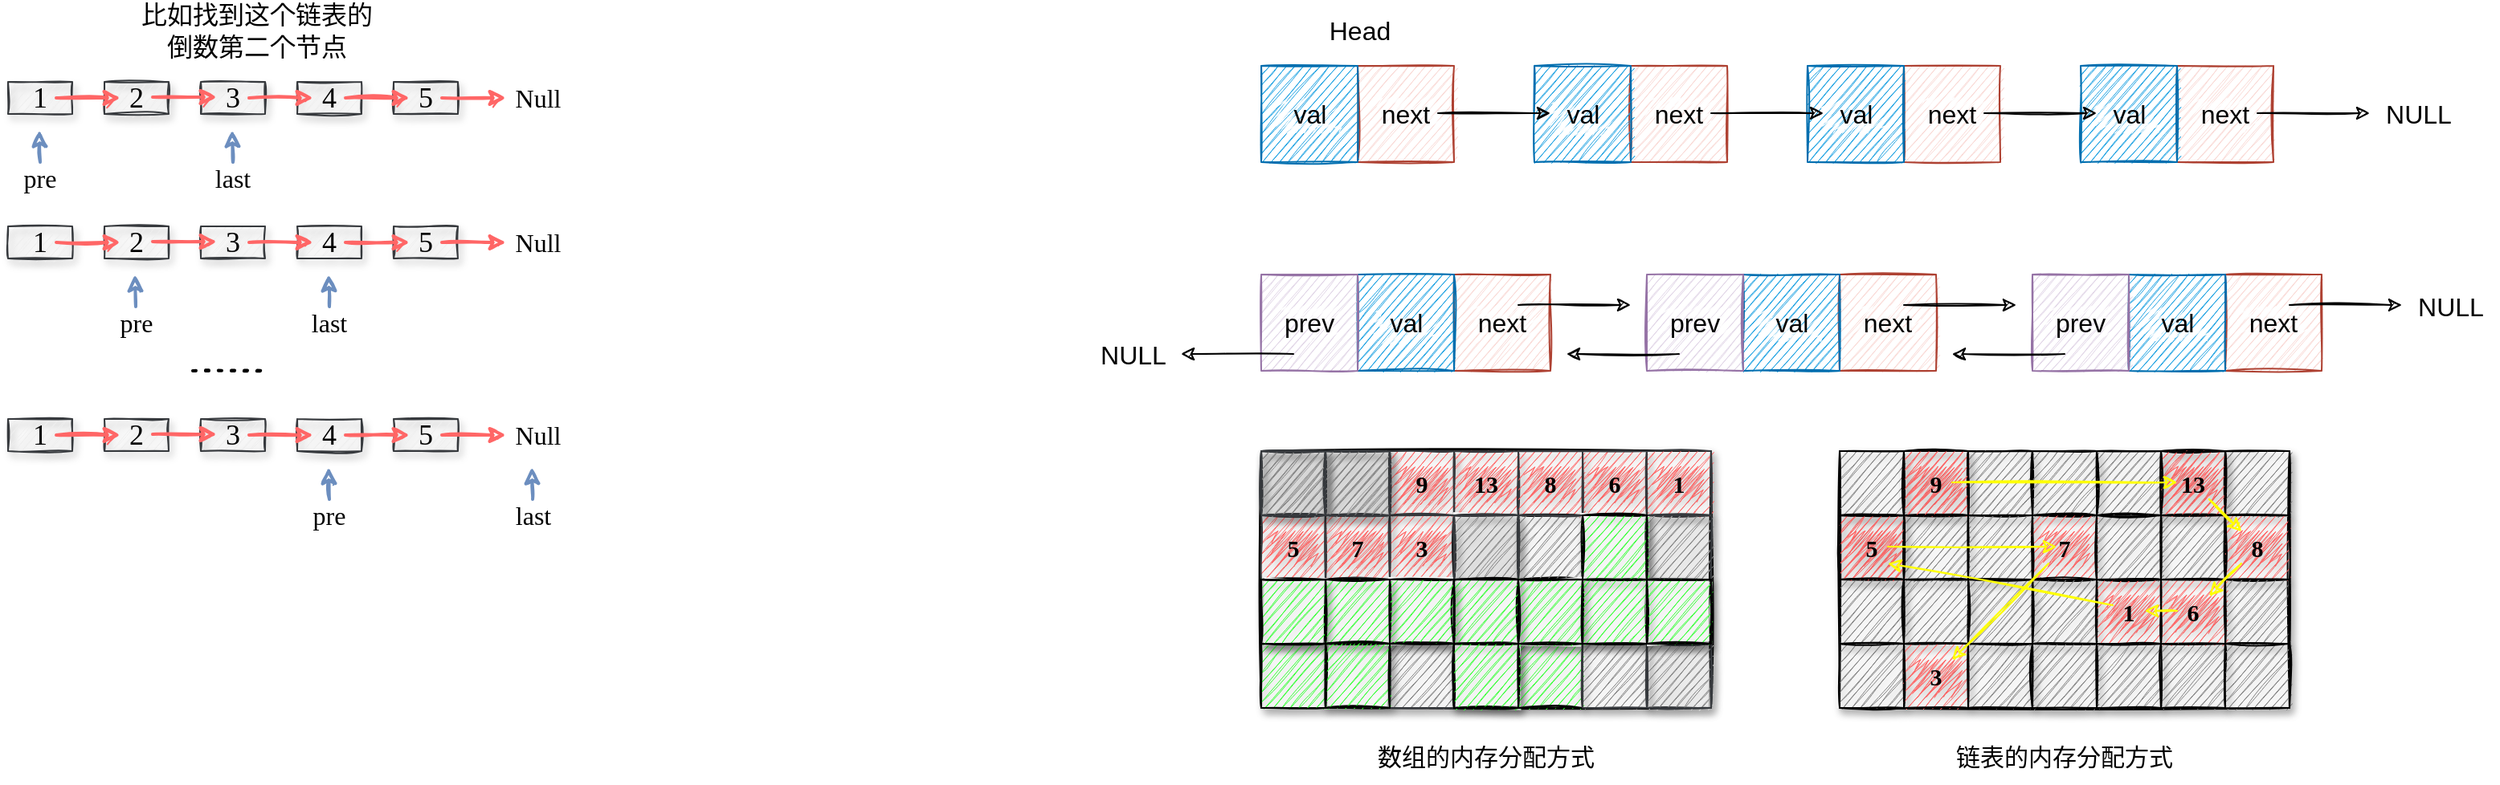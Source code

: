 <mxfile version="14.2.9" type="github">
  <diagram id="prtHgNgQTEPvFCAcTncT" name="Page-1">
    <mxGraphModel dx="1865" dy="548" grid="1" gridSize="10" guides="1" tooltips="1" connect="1" arrows="1" fold="1" page="1" pageScale="1" pageWidth="827" pageHeight="1169" math="0" shadow="0">
      <root>
        <mxCell id="0" />
        <mxCell id="1" parent="0" />
        <mxCell id="RHKaxDPYzU8uJI3e0PNz-3" value="" style="rounded=0;whiteSpace=wrap;html=1;shadow=0;glass=0;sketch=1;strokeColor=#ae4132;fillColor=#fad9d5;" parent="1" vertex="1">
          <mxGeometry x="100" y="80" width="60" height="60" as="geometry" />
        </mxCell>
        <mxCell id="RHKaxDPYzU8uJI3e0PNz-7" value="" style="rounded=0;whiteSpace=wrap;html=1;shadow=0;glass=0;sketch=1;fillColor=#1ba1e2;strokeColor=#006EAF;fontColor=#ffffff;" parent="1" vertex="1">
          <mxGeometry x="40" y="80" width="60" height="60" as="geometry" />
        </mxCell>
        <mxCell id="RHKaxDPYzU8uJI3e0PNz-8" value="val" style="text;html=1;align=center;verticalAlign=middle;resizable=0;points=[];autosize=1;rounded=1;sketch=1;fillStyle=zigzag;fillColor=#ffffff;glass=0;shadow=0;fontStyle=0;fontSize=16;" parent="1" vertex="1">
          <mxGeometry x="50" y="100" width="40" height="20" as="geometry" />
        </mxCell>
        <mxCell id="RHKaxDPYzU8uJI3e0PNz-9" value="next" style="text;html=1;strokeColor=none;align=center;verticalAlign=middle;whiteSpace=wrap;rounded=0;shadow=0;glass=0;sketch=1;fontSize=16;fillColor=#ffffff;fillStyle=zigzag;" parent="1" vertex="1">
          <mxGeometry x="110" y="100" width="40" height="20" as="geometry" />
        </mxCell>
        <mxCell id="RHKaxDPYzU8uJI3e0PNz-10" value="" style="rounded=0;whiteSpace=wrap;html=1;shadow=0;glass=0;sketch=1;strokeColor=#ae4132;fillColor=#fad9d5;" parent="1" vertex="1">
          <mxGeometry x="270" y="80" width="60" height="60" as="geometry" />
        </mxCell>
        <mxCell id="RHKaxDPYzU8uJI3e0PNz-11" value="" style="rounded=0;whiteSpace=wrap;html=1;shadow=0;glass=0;sketch=1;fillColor=#1ba1e2;strokeColor=#006EAF;fontColor=#ffffff;" parent="1" vertex="1">
          <mxGeometry x="210" y="80" width="60" height="60" as="geometry" />
        </mxCell>
        <mxCell id="RHKaxDPYzU8uJI3e0PNz-12" value="val" style="text;html=1;align=center;verticalAlign=middle;resizable=0;points=[];autosize=1;rounded=1;sketch=1;fillStyle=zigzag;fillColor=#ffffff;glass=0;shadow=0;fontStyle=0;fontSize=16;" parent="1" vertex="1">
          <mxGeometry x="220" y="100" width="40" height="20" as="geometry" />
        </mxCell>
        <mxCell id="RHKaxDPYzU8uJI3e0PNz-13" value="next" style="text;html=1;strokeColor=none;align=center;verticalAlign=middle;whiteSpace=wrap;rounded=0;shadow=0;glass=0;sketch=1;fontSize=16;fillColor=#ffffff;fillStyle=zigzag;" parent="1" vertex="1">
          <mxGeometry x="280" y="100" width="40" height="20" as="geometry" />
        </mxCell>
        <mxCell id="RHKaxDPYzU8uJI3e0PNz-14" value="" style="rounded=0;whiteSpace=wrap;html=1;shadow=0;glass=0;sketch=1;strokeColor=#ae4132;fillColor=#fad9d5;" parent="1" vertex="1">
          <mxGeometry x="440" y="80" width="60" height="60" as="geometry" />
        </mxCell>
        <mxCell id="RHKaxDPYzU8uJI3e0PNz-15" value="" style="rounded=0;whiteSpace=wrap;html=1;shadow=0;glass=0;sketch=1;fillColor=#1ba1e2;strokeColor=#006EAF;fontColor=#ffffff;" parent="1" vertex="1">
          <mxGeometry x="380" y="80" width="60" height="60" as="geometry" />
        </mxCell>
        <mxCell id="RHKaxDPYzU8uJI3e0PNz-16" value="val" style="text;html=1;align=center;verticalAlign=middle;resizable=0;points=[];autosize=1;rounded=1;sketch=1;fillStyle=zigzag;fillColor=#ffffff;glass=0;shadow=0;fontStyle=0;fontSize=16;" parent="1" vertex="1">
          <mxGeometry x="390" y="100" width="40" height="20" as="geometry" />
        </mxCell>
        <mxCell id="RHKaxDPYzU8uJI3e0PNz-17" value="next" style="text;html=1;strokeColor=none;align=center;verticalAlign=middle;whiteSpace=wrap;rounded=0;shadow=0;glass=0;sketch=1;fontSize=16;fillColor=#ffffff;fillStyle=zigzag;" parent="1" vertex="1">
          <mxGeometry x="450" y="100" width="40" height="20" as="geometry" />
        </mxCell>
        <mxCell id="RHKaxDPYzU8uJI3e0PNz-18" value="" style="rounded=0;whiteSpace=wrap;html=1;shadow=0;glass=0;sketch=1;strokeColor=#ae4132;fillColor=#fad9d5;" parent="1" vertex="1">
          <mxGeometry x="610" y="80" width="60" height="60" as="geometry" />
        </mxCell>
        <mxCell id="RHKaxDPYzU8uJI3e0PNz-19" value="" style="rounded=0;whiteSpace=wrap;html=1;shadow=0;glass=0;sketch=1;fillColor=#1ba1e2;strokeColor=#006EAF;fontColor=#ffffff;" parent="1" vertex="1">
          <mxGeometry x="550" y="80" width="60" height="60" as="geometry" />
        </mxCell>
        <mxCell id="RHKaxDPYzU8uJI3e0PNz-20" value="val" style="text;html=1;align=center;verticalAlign=middle;resizable=0;points=[];autosize=1;rounded=1;sketch=1;fillStyle=zigzag;fillColor=#ffffff;glass=0;shadow=0;fontStyle=0;fontSize=16;" parent="1" vertex="1">
          <mxGeometry x="560" y="100" width="40" height="20" as="geometry" />
        </mxCell>
        <mxCell id="RHKaxDPYzU8uJI3e0PNz-21" value="next" style="text;html=1;strokeColor=none;align=center;verticalAlign=middle;whiteSpace=wrap;rounded=0;shadow=0;glass=0;sketch=1;fontSize=16;fillColor=#ffffff;fillStyle=zigzag;" parent="1" vertex="1">
          <mxGeometry x="620" y="100" width="40" height="20" as="geometry" />
        </mxCell>
        <mxCell id="RHKaxDPYzU8uJI3e0PNz-22" value="" style="endArrow=classic;html=1;fontSize=16;sketch=1;" parent="1" edge="1">
          <mxGeometry width="50" height="50" relative="1" as="geometry">
            <mxPoint x="150" y="109.5" as="sourcePoint" />
            <mxPoint x="220" y="109.5" as="targetPoint" />
          </mxGeometry>
        </mxCell>
        <mxCell id="RHKaxDPYzU8uJI3e0PNz-23" value="" style="endArrow=classic;html=1;fontSize=16;sketch=1;" parent="1" edge="1">
          <mxGeometry width="50" height="50" relative="1" as="geometry">
            <mxPoint x="320" y="109.5" as="sourcePoint" />
            <mxPoint x="390" y="109.5" as="targetPoint" />
          </mxGeometry>
        </mxCell>
        <mxCell id="RHKaxDPYzU8uJI3e0PNz-24" value="" style="endArrow=classic;html=1;fontSize=16;sketch=1;" parent="1" edge="1">
          <mxGeometry width="50" height="50" relative="1" as="geometry">
            <mxPoint x="490" y="109.5" as="sourcePoint" />
            <mxPoint x="560" y="109.5" as="targetPoint" />
          </mxGeometry>
        </mxCell>
        <mxCell id="RHKaxDPYzU8uJI3e0PNz-25" value="" style="endArrow=classic;html=1;fontSize=16;sketch=1;" parent="1" edge="1">
          <mxGeometry width="50" height="50" relative="1" as="geometry">
            <mxPoint x="660" y="109.5" as="sourcePoint" />
            <mxPoint x="730" y="109.5" as="targetPoint" />
          </mxGeometry>
        </mxCell>
        <mxCell id="RHKaxDPYzU8uJI3e0PNz-26" value="NULL" style="text;html=1;align=center;verticalAlign=middle;resizable=0;points=[];autosize=1;fontSize=16;" parent="1" vertex="1">
          <mxGeometry x="730" y="100" width="60" height="20" as="geometry" />
        </mxCell>
        <mxCell id="RHKaxDPYzU8uJI3e0PNz-27" value="Head" style="text;html=1;align=center;verticalAlign=middle;resizable=0;points=[];autosize=1;fontSize=16;sketch=1;rounded=0;fillColor=#ffffff;" parent="1" vertex="1">
          <mxGeometry x="76" y="48" width="50" height="20" as="geometry" />
        </mxCell>
        <mxCell id="RHKaxDPYzU8uJI3e0PNz-29" value="" style="rounded=0;whiteSpace=wrap;html=1;shadow=0;glass=0;sketch=1;strokeColor=#ae4132;fillColor=#fad9d5;" parent="1" vertex="1">
          <mxGeometry x="160" y="210" width="60" height="60" as="geometry" />
        </mxCell>
        <mxCell id="RHKaxDPYzU8uJI3e0PNz-30" value="" style="rounded=0;whiteSpace=wrap;html=1;shadow=0;glass=0;sketch=1;fillColor=#1ba1e2;strokeColor=#006EAF;fontColor=#ffffff;" parent="1" vertex="1">
          <mxGeometry x="100" y="210" width="60" height="60" as="geometry" />
        </mxCell>
        <mxCell id="RHKaxDPYzU8uJI3e0PNz-31" value="val" style="text;html=1;align=center;verticalAlign=middle;resizable=0;points=[];autosize=1;rounded=1;sketch=1;fillStyle=zigzag;fillColor=#ffffff;glass=0;shadow=0;fontStyle=0;fontSize=16;" parent="1" vertex="1">
          <mxGeometry x="110" y="230" width="40" height="20" as="geometry" />
        </mxCell>
        <mxCell id="RHKaxDPYzU8uJI3e0PNz-32" value="next" style="text;html=1;strokeColor=none;align=center;verticalAlign=middle;whiteSpace=wrap;rounded=0;shadow=0;glass=0;sketch=1;fontSize=16;fillColor=#ffffff;fillStyle=zigzag;" parent="1" vertex="1">
          <mxGeometry x="170" y="230" width="40" height="20" as="geometry" />
        </mxCell>
        <mxCell id="RHKaxDPYzU8uJI3e0PNz-33" value="" style="rounded=0;whiteSpace=wrap;html=1;sketch=1;fillColor=#e1d5e7;strokeColor=#9673a6;" parent="1" vertex="1">
          <mxGeometry x="40" y="210" width="60" height="60" as="geometry" />
        </mxCell>
        <mxCell id="RHKaxDPYzU8uJI3e0PNz-34" value="prev" style="text;html=1;strokeColor=none;align=center;verticalAlign=middle;whiteSpace=wrap;rounded=0;shadow=0;glass=0;sketch=1;fontSize=16;fillColor=#ffffff;fillStyle=zigzag;" parent="1" vertex="1">
          <mxGeometry x="50" y="230" width="40" height="20" as="geometry" />
        </mxCell>
        <mxCell id="RHKaxDPYzU8uJI3e0PNz-35" value="" style="rounded=0;whiteSpace=wrap;html=1;shadow=0;glass=0;sketch=1;strokeColor=#ae4132;fillColor=#fad9d5;" parent="1" vertex="1">
          <mxGeometry x="400" y="210" width="60" height="60" as="geometry" />
        </mxCell>
        <mxCell id="RHKaxDPYzU8uJI3e0PNz-36" value="" style="rounded=0;whiteSpace=wrap;html=1;shadow=0;glass=0;sketch=1;fillColor=#1ba1e2;strokeColor=#006EAF;fontColor=#ffffff;" parent="1" vertex="1">
          <mxGeometry x="340" y="210" width="60" height="60" as="geometry" />
        </mxCell>
        <mxCell id="RHKaxDPYzU8uJI3e0PNz-37" value="val" style="text;html=1;align=center;verticalAlign=middle;resizable=0;points=[];autosize=1;rounded=1;sketch=1;fillStyle=zigzag;fillColor=#ffffff;glass=0;shadow=0;fontStyle=0;fontSize=16;" parent="1" vertex="1">
          <mxGeometry x="350" y="230" width="40" height="20" as="geometry" />
        </mxCell>
        <mxCell id="RHKaxDPYzU8uJI3e0PNz-38" value="next" style="text;html=1;strokeColor=none;align=center;verticalAlign=middle;whiteSpace=wrap;rounded=0;shadow=0;glass=0;sketch=1;fontSize=16;fillColor=#ffffff;fillStyle=zigzag;" parent="1" vertex="1">
          <mxGeometry x="410" y="230" width="40" height="20" as="geometry" />
        </mxCell>
        <mxCell id="RHKaxDPYzU8uJI3e0PNz-39" value="" style="rounded=0;whiteSpace=wrap;html=1;sketch=1;fillColor=#e1d5e7;strokeColor=#9673a6;" parent="1" vertex="1">
          <mxGeometry x="280" y="210" width="60" height="60" as="geometry" />
        </mxCell>
        <mxCell id="RHKaxDPYzU8uJI3e0PNz-40" value="prev" style="text;html=1;strokeColor=none;align=center;verticalAlign=middle;whiteSpace=wrap;rounded=0;shadow=0;glass=0;sketch=1;fontSize=16;fillColor=#ffffff;fillStyle=zigzag;" parent="1" vertex="1">
          <mxGeometry x="290" y="230" width="40" height="20" as="geometry" />
        </mxCell>
        <mxCell id="RHKaxDPYzU8uJI3e0PNz-41" value="" style="rounded=0;whiteSpace=wrap;html=1;shadow=0;glass=0;sketch=1;strokeColor=#ae4132;fillColor=#fad9d5;" parent="1" vertex="1">
          <mxGeometry x="640" y="210" width="60" height="60" as="geometry" />
        </mxCell>
        <mxCell id="RHKaxDPYzU8uJI3e0PNz-42" value="" style="rounded=0;whiteSpace=wrap;html=1;shadow=0;glass=0;sketch=1;fillColor=#1ba1e2;strokeColor=#006EAF;fontColor=#ffffff;" parent="1" vertex="1">
          <mxGeometry x="580" y="210" width="60" height="60" as="geometry" />
        </mxCell>
        <mxCell id="RHKaxDPYzU8uJI3e0PNz-43" value="val" style="text;html=1;align=center;verticalAlign=middle;resizable=0;points=[];autosize=1;rounded=1;sketch=1;fillStyle=zigzag;fillColor=#ffffff;glass=0;shadow=0;fontStyle=0;fontSize=16;" parent="1" vertex="1">
          <mxGeometry x="590" y="230" width="40" height="20" as="geometry" />
        </mxCell>
        <mxCell id="RHKaxDPYzU8uJI3e0PNz-44" value="next" style="text;html=1;strokeColor=none;align=center;verticalAlign=middle;whiteSpace=wrap;rounded=0;shadow=0;glass=0;sketch=1;fontSize=16;fillColor=#ffffff;fillStyle=zigzag;" parent="1" vertex="1">
          <mxGeometry x="650" y="230" width="40" height="20" as="geometry" />
        </mxCell>
        <mxCell id="RHKaxDPYzU8uJI3e0PNz-45" value="" style="rounded=0;whiteSpace=wrap;html=1;sketch=1;fillColor=#e1d5e7;strokeColor=#9673a6;" parent="1" vertex="1">
          <mxGeometry x="520" y="210" width="60" height="60" as="geometry" />
        </mxCell>
        <mxCell id="RHKaxDPYzU8uJI3e0PNz-46" value="prev" style="text;html=1;strokeColor=none;align=center;verticalAlign=middle;whiteSpace=wrap;rounded=0;shadow=0;glass=0;sketch=1;fontSize=16;fillColor=#ffffff;fillStyle=zigzag;" parent="1" vertex="1">
          <mxGeometry x="530" y="230" width="40" height="20" as="geometry" />
        </mxCell>
        <mxCell id="RHKaxDPYzU8uJI3e0PNz-47" value="NULL" style="text;html=1;align=center;verticalAlign=middle;resizable=0;points=[];autosize=1;fontSize=16;" parent="1" vertex="1">
          <mxGeometry x="-70" y="250" width="60" height="20" as="geometry" />
        </mxCell>
        <mxCell id="RHKaxDPYzU8uJI3e0PNz-48" value="NULL" style="text;html=1;align=center;verticalAlign=middle;resizable=0;points=[];autosize=1;fontSize=16;" parent="1" vertex="1">
          <mxGeometry x="750" y="220" width="60" height="20" as="geometry" />
        </mxCell>
        <mxCell id="RHKaxDPYzU8uJI3e0PNz-49" value="" style="endArrow=classic;html=1;fontSize=16;sketch=1;" parent="1" edge="1">
          <mxGeometry width="50" height="50" relative="1" as="geometry">
            <mxPoint x="200" y="229" as="sourcePoint" />
            <mxPoint x="270" y="229" as="targetPoint" />
          </mxGeometry>
        </mxCell>
        <mxCell id="RHKaxDPYzU8uJI3e0PNz-50" value="" style="endArrow=classic;html=1;fontSize=16;sketch=1;" parent="1" edge="1">
          <mxGeometry width="50" height="50" relative="1" as="geometry">
            <mxPoint x="440" y="229" as="sourcePoint" />
            <mxPoint x="510" y="229" as="targetPoint" />
          </mxGeometry>
        </mxCell>
        <mxCell id="RHKaxDPYzU8uJI3e0PNz-52" value="" style="endArrow=classic;html=1;strokeWidth=1;sketch=1;endSize=6;" parent="1" edge="1">
          <mxGeometry width="50" height="50" relative="1" as="geometry">
            <mxPoint x="300" y="259.5" as="sourcePoint" />
            <mxPoint x="230" y="259.5" as="targetPoint" />
          </mxGeometry>
        </mxCell>
        <mxCell id="RHKaxDPYzU8uJI3e0PNz-53" value="" style="endArrow=classic;html=1;strokeWidth=1;sketch=1;endSize=6;" parent="1" edge="1">
          <mxGeometry width="50" height="50" relative="1" as="geometry">
            <mxPoint x="540" y="259.5" as="sourcePoint" />
            <mxPoint x="470" y="259.5" as="targetPoint" />
          </mxGeometry>
        </mxCell>
        <mxCell id="RHKaxDPYzU8uJI3e0PNz-54" value="" style="endArrow=classic;html=1;strokeWidth=1;sketch=1;endSize=6;" parent="1" edge="1">
          <mxGeometry width="50" height="50" relative="1" as="geometry">
            <mxPoint x="60" y="259.5" as="sourcePoint" />
            <mxPoint x="-10" y="259.5" as="targetPoint" />
          </mxGeometry>
        </mxCell>
        <mxCell id="RHKaxDPYzU8uJI3e0PNz-55" value="" style="endArrow=classic;html=1;fontSize=16;sketch=1;" parent="1" edge="1">
          <mxGeometry width="50" height="50" relative="1" as="geometry">
            <mxPoint x="680" y="229" as="sourcePoint" />
            <mxPoint x="750" y="229" as="targetPoint" />
          </mxGeometry>
        </mxCell>
        <mxCell id="y2U_qZqLJzMOXt5sNzjm-2" value="" style="rounded=0;whiteSpace=wrap;html=1;sketch=1;shadow=1;" vertex="1" parent="1">
          <mxGeometry x="40" y="320" width="280" height="160" as="geometry" />
        </mxCell>
        <mxCell id="y2U_qZqLJzMOXt5sNzjm-3" value="" style="rounded=0;whiteSpace=wrap;html=1;sketch=1;shadow=1;fillColor=#eeeeee;strokeColor=#36393d;" vertex="1" parent="1">
          <mxGeometry x="40" y="320" width="40" height="40" as="geometry" />
        </mxCell>
        <mxCell id="y2U_qZqLJzMOXt5sNzjm-4" value="" style="rounded=0;whiteSpace=wrap;html=1;sketch=1;shadow=1;fillColor=#eeeeee;strokeColor=#36393d;" vertex="1" parent="1">
          <mxGeometry x="80" y="320" width="40" height="40" as="geometry" />
        </mxCell>
        <mxCell id="y2U_qZqLJzMOXt5sNzjm-6" value="" style="rounded=0;whiteSpace=wrap;html=1;sketch=1;shadow=1;strokeColor=#36393d;fillColor=#FF6666;" vertex="1" parent="1">
          <mxGeometry x="120" y="320" width="40" height="40" as="geometry" />
        </mxCell>
        <mxCell id="y2U_qZqLJzMOXt5sNzjm-7" value="" style="rounded=0;whiteSpace=wrap;html=1;sketch=1;shadow=1;strokeColor=#36393d;fillColor=#FF6666;" vertex="1" parent="1">
          <mxGeometry x="160" y="320" width="40" height="40" as="geometry" />
        </mxCell>
        <mxCell id="y2U_qZqLJzMOXt5sNzjm-8" value="" style="rounded=0;whiteSpace=wrap;html=1;sketch=1;shadow=1;strokeColor=#36393d;fillColor=#FF6666;" vertex="1" parent="1">
          <mxGeometry x="200" y="320" width="40" height="40" as="geometry" />
        </mxCell>
        <mxCell id="y2U_qZqLJzMOXt5sNzjm-9" value="" style="rounded=0;whiteSpace=wrap;html=1;sketch=1;shadow=1;strokeColor=#36393d;fillColor=#FF6666;" vertex="1" parent="1">
          <mxGeometry x="240" y="320" width="40" height="40" as="geometry" />
        </mxCell>
        <mxCell id="y2U_qZqLJzMOXt5sNzjm-10" value="" style="rounded=0;whiteSpace=wrap;html=1;sketch=1;shadow=1;strokeColor=#36393d;fillColor=#FF6666;" vertex="1" parent="1">
          <mxGeometry x="280" y="320" width="40" height="40" as="geometry" />
        </mxCell>
        <mxCell id="y2U_qZqLJzMOXt5sNzjm-11" value="" style="rounded=0;whiteSpace=wrap;html=1;sketch=1;shadow=1;strokeColor=#36393d;fillColor=#FF6666;" vertex="1" parent="1">
          <mxGeometry x="40" y="360" width="40" height="40" as="geometry" />
        </mxCell>
        <mxCell id="y2U_qZqLJzMOXt5sNzjm-12" value="" style="rounded=0;whiteSpace=wrap;html=1;sketch=1;shadow=1;strokeColor=#36393d;fillColor=#FF6666;" vertex="1" parent="1">
          <mxGeometry x="80" y="360" width="40" height="40" as="geometry" />
        </mxCell>
        <mxCell id="y2U_qZqLJzMOXt5sNzjm-13" value="" style="rounded=0;whiteSpace=wrap;html=1;sketch=1;shadow=1;strokeColor=#36393d;fillColor=#FF6666;" vertex="1" parent="1">
          <mxGeometry x="120" y="360" width="40" height="40" as="geometry" />
        </mxCell>
        <mxCell id="y2U_qZqLJzMOXt5sNzjm-14" value="" style="rounded=0;whiteSpace=wrap;html=1;sketch=1;shadow=1;" vertex="1" parent="1">
          <mxGeometry x="160" y="360" width="40" height="40" as="geometry" />
        </mxCell>
        <mxCell id="y2U_qZqLJzMOXt5sNzjm-15" value="" style="rounded=0;whiteSpace=wrap;html=1;sketch=1;shadow=1;" vertex="1" parent="1">
          <mxGeometry x="200" y="360" width="40" height="40" as="geometry" />
        </mxCell>
        <mxCell id="y2U_qZqLJzMOXt5sNzjm-16" value="" style="rounded=0;whiteSpace=wrap;html=1;sketch=1;shadow=1;" vertex="1" parent="1">
          <mxGeometry x="240" y="360" width="40" height="40" as="geometry" />
        </mxCell>
        <mxCell id="y2U_qZqLJzMOXt5sNzjm-17" value="" style="rounded=0;whiteSpace=wrap;html=1;sketch=1;shadow=1;fillColor=#eeeeee;strokeColor=#36393d;" vertex="1" parent="1">
          <mxGeometry x="280" y="360" width="40" height="40" as="geometry" />
        </mxCell>
        <mxCell id="y2U_qZqLJzMOXt5sNzjm-18" value="" style="rounded=0;whiteSpace=wrap;html=1;sketch=1;shadow=1;" vertex="1" parent="1">
          <mxGeometry x="40" y="400" width="40" height="40" as="geometry" />
        </mxCell>
        <mxCell id="y2U_qZqLJzMOXt5sNzjm-19" value="" style="rounded=0;whiteSpace=wrap;html=1;sketch=1;shadow=1;" vertex="1" parent="1">
          <mxGeometry x="80" y="400" width="40" height="40" as="geometry" />
        </mxCell>
        <mxCell id="y2U_qZqLJzMOXt5sNzjm-20" value="" style="rounded=0;whiteSpace=wrap;html=1;sketch=1;shadow=1;" vertex="1" parent="1">
          <mxGeometry x="120" y="400" width="40" height="40" as="geometry" />
        </mxCell>
        <mxCell id="y2U_qZqLJzMOXt5sNzjm-21" value="" style="rounded=0;whiteSpace=wrap;html=1;sketch=1;shadow=1;" vertex="1" parent="1">
          <mxGeometry x="160" y="400" width="40" height="40" as="geometry" />
        </mxCell>
        <mxCell id="y2U_qZqLJzMOXt5sNzjm-22" value="" style="rounded=0;whiteSpace=wrap;html=1;sketch=1;shadow=1;" vertex="1" parent="1">
          <mxGeometry x="200" y="400" width="40" height="40" as="geometry" />
        </mxCell>
        <mxCell id="y2U_qZqLJzMOXt5sNzjm-23" value="" style="rounded=0;whiteSpace=wrap;html=1;sketch=1;shadow=1;" vertex="1" parent="1">
          <mxGeometry x="240" y="400" width="40" height="40" as="geometry" />
        </mxCell>
        <mxCell id="y2U_qZqLJzMOXt5sNzjm-24" value="" style="rounded=0;whiteSpace=wrap;html=1;sketch=1;shadow=1;" vertex="1" parent="1">
          <mxGeometry x="280" y="400" width="40" height="40" as="geometry" />
        </mxCell>
        <mxCell id="y2U_qZqLJzMOXt5sNzjm-25" value="" style="rounded=0;whiteSpace=wrap;html=1;sketch=1;shadow=1;fillColor=#33FF33;" vertex="1" parent="1">
          <mxGeometry x="40" y="440" width="40" height="40" as="geometry" />
        </mxCell>
        <mxCell id="y2U_qZqLJzMOXt5sNzjm-26" value="" style="rounded=0;whiteSpace=wrap;html=1;sketch=1;shadow=1;" vertex="1" parent="1">
          <mxGeometry x="80" y="440" width="40" height="40" as="geometry" />
        </mxCell>
        <mxCell id="y2U_qZqLJzMOXt5sNzjm-27" value="" style="rounded=0;whiteSpace=wrap;html=1;sketch=1;shadow=1;strokeColor=#36393d;fillColor=#808080;" vertex="1" parent="1">
          <mxGeometry x="120" y="440" width="40" height="40" as="geometry" />
        </mxCell>
        <mxCell id="y2U_qZqLJzMOXt5sNzjm-28" value="" style="rounded=0;whiteSpace=wrap;html=1;sketch=1;shadow=1;" vertex="1" parent="1">
          <mxGeometry x="160" y="440" width="40" height="40" as="geometry" />
        </mxCell>
        <mxCell id="y2U_qZqLJzMOXt5sNzjm-29" value="" style="rounded=0;whiteSpace=wrap;html=1;sketch=1;shadow=1;fillColor=#33FF33;" vertex="1" parent="1">
          <mxGeometry x="200" y="440" width="40" height="40" as="geometry" />
        </mxCell>
        <mxCell id="y2U_qZqLJzMOXt5sNzjm-30" value="" style="rounded=0;whiteSpace=wrap;html=1;sketch=1;shadow=1;strokeColor=#36393d;fillColor=#808080;" vertex="1" parent="1">
          <mxGeometry x="240" y="440" width="40" height="40" as="geometry" />
        </mxCell>
        <mxCell id="y2U_qZqLJzMOXt5sNzjm-31" value="" style="rounded=0;whiteSpace=wrap;html=1;sketch=1;shadow=1;fillColor=#eeeeee;strokeColor=#36393d;" vertex="1" parent="1">
          <mxGeometry x="280" y="440" width="40" height="40" as="geometry" />
        </mxCell>
        <mxCell id="y2U_qZqLJzMOXt5sNzjm-32" value="" style="rounded=0;whiteSpace=wrap;html=1;sketch=1;shadow=1;" vertex="1" parent="1">
          <mxGeometry x="400" y="320" width="280" height="160" as="geometry" />
        </mxCell>
        <mxCell id="y2U_qZqLJzMOXt5sNzjm-33" value="" style="rounded=0;whiteSpace=wrap;html=1;sketch=1;shadow=1;fillColor=#808080;" vertex="1" parent="1">
          <mxGeometry x="400" y="320" width="40" height="40" as="geometry" />
        </mxCell>
        <mxCell id="y2U_qZqLJzMOXt5sNzjm-34" value="" style="rounded=0;whiteSpace=wrap;html=1;sketch=1;shadow=1;fillColor=#FF6666;" vertex="1" parent="1">
          <mxGeometry x="440" y="320" width="40" height="40" as="geometry" />
        </mxCell>
        <mxCell id="y2U_qZqLJzMOXt5sNzjm-35" value="" style="rounded=0;whiteSpace=wrap;html=1;sketch=1;shadow=1;fillColor=#808080;" vertex="1" parent="1">
          <mxGeometry x="480" y="320" width="40" height="40" as="geometry" />
        </mxCell>
        <mxCell id="y2U_qZqLJzMOXt5sNzjm-36" value="" style="rounded=0;whiteSpace=wrap;html=1;sketch=1;shadow=1;fillColor=#808080;" vertex="1" parent="1">
          <mxGeometry x="520" y="320" width="40" height="40" as="geometry" />
        </mxCell>
        <mxCell id="y2U_qZqLJzMOXt5sNzjm-37" value="" style="rounded=0;whiteSpace=wrap;html=1;sketch=1;shadow=1;fillColor=#808080;" vertex="1" parent="1">
          <mxGeometry x="560" y="320" width="40" height="40" as="geometry" />
        </mxCell>
        <mxCell id="y2U_qZqLJzMOXt5sNzjm-38" value="" style="rounded=0;whiteSpace=wrap;html=1;sketch=1;shadow=1;fillColor=#FF6666;" vertex="1" parent="1">
          <mxGeometry x="600" y="320" width="40" height="40" as="geometry" />
        </mxCell>
        <mxCell id="y2U_qZqLJzMOXt5sNzjm-39" value="" style="rounded=0;whiteSpace=wrap;html=1;sketch=1;shadow=1;fillColor=#808080;" vertex="1" parent="1">
          <mxGeometry x="640" y="320" width="40" height="40" as="geometry" />
        </mxCell>
        <mxCell id="y2U_qZqLJzMOXt5sNzjm-40" value="" style="rounded=0;whiteSpace=wrap;html=1;sketch=1;shadow=1;fillColor=#FF6666;" vertex="1" parent="1">
          <mxGeometry x="400" y="360" width="40" height="40" as="geometry" />
        </mxCell>
        <mxCell id="y2U_qZqLJzMOXt5sNzjm-41" value="" style="rounded=0;whiteSpace=wrap;html=1;sketch=1;shadow=1;fillColor=#808080;" vertex="1" parent="1">
          <mxGeometry x="440" y="360" width="40" height="40" as="geometry" />
        </mxCell>
        <mxCell id="y2U_qZqLJzMOXt5sNzjm-42" value="" style="rounded=0;whiteSpace=wrap;html=1;sketch=1;shadow=1;fillColor=#808080;" vertex="1" parent="1">
          <mxGeometry x="480" y="360" width="40" height="40" as="geometry" />
        </mxCell>
        <mxCell id="y2U_qZqLJzMOXt5sNzjm-43" value="" style="rounded=0;whiteSpace=wrap;html=1;sketch=1;shadow=1;fillColor=#FF6666;" vertex="1" parent="1">
          <mxGeometry x="520" y="360" width="40" height="40" as="geometry" />
        </mxCell>
        <mxCell id="y2U_qZqLJzMOXt5sNzjm-44" value="" style="rounded=0;whiteSpace=wrap;html=1;sketch=1;shadow=1;fillColor=#808080;" vertex="1" parent="1">
          <mxGeometry x="560" y="360" width="40" height="40" as="geometry" />
        </mxCell>
        <mxCell id="y2U_qZqLJzMOXt5sNzjm-45" value="" style="rounded=0;whiteSpace=wrap;html=1;sketch=1;shadow=1;fillColor=#808080;" vertex="1" parent="1">
          <mxGeometry x="600" y="360" width="40" height="40" as="geometry" />
        </mxCell>
        <mxCell id="y2U_qZqLJzMOXt5sNzjm-46" value="" style="rounded=0;whiteSpace=wrap;html=1;sketch=1;shadow=1;fillColor=#FF6666;" vertex="1" parent="1">
          <mxGeometry x="640" y="360" width="40" height="40" as="geometry" />
        </mxCell>
        <mxCell id="y2U_qZqLJzMOXt5sNzjm-47" value="" style="rounded=0;whiteSpace=wrap;html=1;sketch=1;shadow=1;fillColor=#808080;" vertex="1" parent="1">
          <mxGeometry x="400" y="400" width="40" height="40" as="geometry" />
        </mxCell>
        <mxCell id="y2U_qZqLJzMOXt5sNzjm-48" value="" style="rounded=0;whiteSpace=wrap;html=1;sketch=1;shadow=1;fillColor=#808080;" vertex="1" parent="1">
          <mxGeometry x="440" y="400" width="40" height="40" as="geometry" />
        </mxCell>
        <mxCell id="y2U_qZqLJzMOXt5sNzjm-49" value="" style="rounded=0;whiteSpace=wrap;html=1;sketch=1;shadow=1;fillColor=#808080;" vertex="1" parent="1">
          <mxGeometry x="480" y="400" width="40" height="40" as="geometry" />
        </mxCell>
        <mxCell id="y2U_qZqLJzMOXt5sNzjm-50" value="" style="rounded=0;whiteSpace=wrap;html=1;sketch=1;shadow=1;fillColor=#808080;" vertex="1" parent="1">
          <mxGeometry x="520" y="400" width="40" height="40" as="geometry" />
        </mxCell>
        <mxCell id="y2U_qZqLJzMOXt5sNzjm-51" value="" style="rounded=0;whiteSpace=wrap;html=1;sketch=1;shadow=1;fillColor=#FF6666;" vertex="1" parent="1">
          <mxGeometry x="560" y="400" width="40" height="40" as="geometry" />
        </mxCell>
        <mxCell id="y2U_qZqLJzMOXt5sNzjm-52" value="" style="rounded=0;whiteSpace=wrap;html=1;sketch=1;shadow=1;fillColor=#FF6666;" vertex="1" parent="1">
          <mxGeometry x="600" y="400" width="40" height="40" as="geometry" />
        </mxCell>
        <mxCell id="y2U_qZqLJzMOXt5sNzjm-53" value="" style="rounded=0;whiteSpace=wrap;html=1;sketch=1;shadow=1;fillColor=#808080;" vertex="1" parent="1">
          <mxGeometry x="640" y="400" width="40" height="40" as="geometry" />
        </mxCell>
        <mxCell id="y2U_qZqLJzMOXt5sNzjm-54" value="" style="rounded=0;whiteSpace=wrap;html=1;sketch=1;shadow=1;fillColor=#808080;" vertex="1" parent="1">
          <mxGeometry x="400" y="440" width="40" height="40" as="geometry" />
        </mxCell>
        <mxCell id="y2U_qZqLJzMOXt5sNzjm-55" value="" style="rounded=0;whiteSpace=wrap;html=1;sketch=1;shadow=1;fillColor=#FF6666;" vertex="1" parent="1">
          <mxGeometry x="440" y="440" width="40" height="40" as="geometry" />
        </mxCell>
        <mxCell id="y2U_qZqLJzMOXt5sNzjm-56" value="" style="rounded=0;whiteSpace=wrap;html=1;sketch=1;shadow=1;fillColor=#808080;" vertex="1" parent="1">
          <mxGeometry x="480" y="440" width="40" height="40" as="geometry" />
        </mxCell>
        <mxCell id="y2U_qZqLJzMOXt5sNzjm-57" value="" style="rounded=0;whiteSpace=wrap;html=1;sketch=1;shadow=1;fillColor=#808080;" vertex="1" parent="1">
          <mxGeometry x="520" y="440" width="40" height="40" as="geometry" />
        </mxCell>
        <mxCell id="y2U_qZqLJzMOXt5sNzjm-58" value="" style="rounded=0;whiteSpace=wrap;html=1;sketch=1;shadow=1;fillColor=#808080;" vertex="1" parent="1">
          <mxGeometry x="560" y="440" width="40" height="40" as="geometry" />
        </mxCell>
        <mxCell id="y2U_qZqLJzMOXt5sNzjm-59" value="" style="rounded=0;whiteSpace=wrap;html=1;sketch=1;shadow=1;fillColor=#808080;" vertex="1" parent="1">
          <mxGeometry x="600" y="440" width="40" height="40" as="geometry" />
        </mxCell>
        <mxCell id="y2U_qZqLJzMOXt5sNzjm-60" value="" style="rounded=0;whiteSpace=wrap;html=1;sketch=1;shadow=1;fillColor=#808080;" vertex="1" parent="1">
          <mxGeometry x="640" y="440" width="40" height="40" as="geometry" />
        </mxCell>
        <mxCell id="y2U_qZqLJzMOXt5sNzjm-62" value="9" style="text;html=1;strokeColor=none;align=center;verticalAlign=middle;whiteSpace=wrap;rounded=0;shadow=1;sketch=1;fillStyle=zigzag;fontSize=15;fontStyle=1;fontFamily=Comic Sans MS;fillColor=#FF6666;" vertex="1" parent="1">
          <mxGeometry x="125" y="330" width="30" height="20" as="geometry" />
        </mxCell>
        <mxCell id="y2U_qZqLJzMOXt5sNzjm-63" value="13" style="text;html=1;strokeColor=none;align=center;verticalAlign=middle;whiteSpace=wrap;rounded=0;shadow=1;sketch=1;fillStyle=zigzag;fontSize=15;fontStyle=1;fontFamily=Comic Sans MS;fillColor=#FF6666;" vertex="1" parent="1">
          <mxGeometry x="165" y="330" width="30" height="20" as="geometry" />
        </mxCell>
        <mxCell id="y2U_qZqLJzMOXt5sNzjm-68" value="8" style="text;html=1;strokeColor=none;align=center;verticalAlign=middle;whiteSpace=wrap;rounded=0;shadow=1;sketch=1;fillStyle=zigzag;fontSize=15;fontStyle=1;fontFamily=Comic Sans MS;fillColor=#FF6666;" vertex="1" parent="1">
          <mxGeometry x="205" y="330" width="30" height="20" as="geometry" />
        </mxCell>
        <mxCell id="y2U_qZqLJzMOXt5sNzjm-69" value="6" style="text;html=1;strokeColor=none;align=center;verticalAlign=middle;whiteSpace=wrap;rounded=0;shadow=1;sketch=1;fillStyle=zigzag;fontSize=15;fontStyle=1;fontFamily=Comic Sans MS;fillColor=#FF6666;" vertex="1" parent="1">
          <mxGeometry x="245" y="330" width="30" height="20" as="geometry" />
        </mxCell>
        <mxCell id="y2U_qZqLJzMOXt5sNzjm-71" value="1" style="text;html=1;strokeColor=none;align=center;verticalAlign=middle;whiteSpace=wrap;rounded=0;shadow=1;sketch=1;fillStyle=zigzag;fontSize=15;fontStyle=1;fontFamily=Comic Sans MS;fillColor=#FF6666;" vertex="1" parent="1">
          <mxGeometry x="285" y="330" width="30" height="20" as="geometry" />
        </mxCell>
        <mxCell id="y2U_qZqLJzMOXt5sNzjm-72" value="5" style="text;html=1;strokeColor=none;align=center;verticalAlign=middle;whiteSpace=wrap;rounded=0;shadow=1;sketch=1;fillStyle=zigzag;fontSize=15;fontStyle=1;fontFamily=Comic Sans MS;fillColor=#FF6666;" vertex="1" parent="1">
          <mxGeometry x="45" y="370" width="30" height="20" as="geometry" />
        </mxCell>
        <mxCell id="y2U_qZqLJzMOXt5sNzjm-73" value="7" style="text;html=1;strokeColor=none;align=center;verticalAlign=middle;whiteSpace=wrap;rounded=0;shadow=1;sketch=1;fillStyle=zigzag;fontSize=15;fontStyle=1;fontFamily=Comic Sans MS;fillColor=#FF6666;" vertex="1" parent="1">
          <mxGeometry x="85" y="370" width="30" height="20" as="geometry" />
        </mxCell>
        <mxCell id="y2U_qZqLJzMOXt5sNzjm-74" value="3" style="text;html=1;strokeColor=none;align=center;verticalAlign=middle;whiteSpace=wrap;rounded=0;shadow=1;sketch=1;fillStyle=zigzag;fontSize=15;fontStyle=1;fontFamily=Comic Sans MS;fillColor=#FF6666;" vertex="1" parent="1">
          <mxGeometry x="125" y="370" width="30" height="20" as="geometry" />
        </mxCell>
        <mxCell id="y2U_qZqLJzMOXt5sNzjm-75" value="" style="rounded=0;whiteSpace=wrap;html=1;sketch=1;shadow=1;fillColor=#eeeeee;strokeColor=#36393d;" vertex="1" parent="1">
          <mxGeometry x="160" y="360" width="40" height="40" as="geometry" />
        </mxCell>
        <mxCell id="y2U_qZqLJzMOXt5sNzjm-76" value="" style="rounded=0;whiteSpace=wrap;html=1;sketch=1;shadow=1;strokeColor=#36393d;fillColor=#808080;" vertex="1" parent="1">
          <mxGeometry x="200" y="360" width="40" height="40" as="geometry" />
        </mxCell>
        <mxCell id="y2U_qZqLJzMOXt5sNzjm-77" value="" style="rounded=0;whiteSpace=wrap;html=1;sketch=1;shadow=1;fillColor=#eeeeee;strokeColor=#36393d;" vertex="1" parent="1">
          <mxGeometry x="40" y="320" width="40" height="40" as="geometry" />
        </mxCell>
        <mxCell id="y2U_qZqLJzMOXt5sNzjm-78" value="" style="rounded=0;whiteSpace=wrap;html=1;sketch=1;shadow=1;fillColor=#eeeeee;strokeColor=#36393d;" vertex="1" parent="1">
          <mxGeometry x="80" y="320" width="40" height="40" as="geometry" />
        </mxCell>
        <mxCell id="y2U_qZqLJzMOXt5sNzjm-79" value="" style="rounded=0;whiteSpace=wrap;html=1;sketch=1;shadow=1;fillColor=#eeeeee;strokeColor=#36393d;" vertex="1" parent="1">
          <mxGeometry x="160" y="360" width="40" height="40" as="geometry" />
        </mxCell>
        <mxCell id="y2U_qZqLJzMOXt5sNzjm-80" value="" style="rounded=0;whiteSpace=wrap;html=1;sketch=1;shadow=1;strokeColor=#36393d;fillColor=#999999;" vertex="1" parent="1">
          <mxGeometry x="40" y="320" width="40" height="40" as="geometry" />
        </mxCell>
        <mxCell id="y2U_qZqLJzMOXt5sNzjm-81" value="" style="rounded=0;whiteSpace=wrap;html=1;sketch=1;shadow=1;strokeColor=#36393d;fillColor=#999999;" vertex="1" parent="1">
          <mxGeometry x="80" y="320" width="40" height="40" as="geometry" />
        </mxCell>
        <mxCell id="y2U_qZqLJzMOXt5sNzjm-82" value="" style="rounded=0;whiteSpace=wrap;html=1;sketch=1;shadow=1;strokeColor=#36393d;fillColor=#808080;" vertex="1" parent="1">
          <mxGeometry x="160" y="360" width="40" height="40" as="geometry" />
        </mxCell>
        <mxCell id="y2U_qZqLJzMOXt5sNzjm-83" value="" style="rounded=0;whiteSpace=wrap;html=1;sketch=1;shadow=1;strokeColor=#36393d;fillColor=#808080;" vertex="1" parent="1">
          <mxGeometry x="280" y="360" width="40" height="40" as="geometry" />
        </mxCell>
        <mxCell id="y2U_qZqLJzMOXt5sNzjm-84" value="" style="rounded=0;whiteSpace=wrap;html=1;sketch=1;shadow=1;strokeColor=#36393d;fillColor=#808080;" vertex="1" parent="1">
          <mxGeometry x="280" y="440" width="40" height="40" as="geometry" />
        </mxCell>
        <mxCell id="y2U_qZqLJzMOXt5sNzjm-85" value="" style="rounded=0;whiteSpace=wrap;html=1;sketch=1;shadow=1;strokeColor=#36393d;fillColor=#808080;" vertex="1" parent="1">
          <mxGeometry x="40" y="320" width="40" height="40" as="geometry" />
        </mxCell>
        <mxCell id="y2U_qZqLJzMOXt5sNzjm-86" value="" style="rounded=0;whiteSpace=wrap;html=1;sketch=1;shadow=1;strokeColor=#36393d;fillColor=#808080;" vertex="1" parent="1">
          <mxGeometry x="80" y="320" width="40" height="40" as="geometry" />
        </mxCell>
        <mxCell id="y2U_qZqLJzMOXt5sNzjm-87" value="" style="rounded=0;whiteSpace=wrap;html=1;sketch=1;shadow=1;" vertex="1" parent="1">
          <mxGeometry x="240" y="360" width="40" height="40" as="geometry" />
        </mxCell>
        <mxCell id="y2U_qZqLJzMOXt5sNzjm-88" value="" style="rounded=0;whiteSpace=wrap;html=1;sketch=1;shadow=1;" vertex="1" parent="1">
          <mxGeometry x="240" y="400" width="40" height="40" as="geometry" />
        </mxCell>
        <mxCell id="y2U_qZqLJzMOXt5sNzjm-89" value="" style="rounded=0;whiteSpace=wrap;html=1;sketch=1;shadow=1;" vertex="1" parent="1">
          <mxGeometry x="280" y="400" width="40" height="40" as="geometry" />
        </mxCell>
        <mxCell id="y2U_qZqLJzMOXt5sNzjm-90" value="" style="rounded=0;whiteSpace=wrap;html=1;sketch=1;shadow=1;" vertex="1" parent="1">
          <mxGeometry x="200" y="400" width="40" height="40" as="geometry" />
        </mxCell>
        <mxCell id="y2U_qZqLJzMOXt5sNzjm-91" value="" style="rounded=0;whiteSpace=wrap;html=1;sketch=1;shadow=1;" vertex="1" parent="1">
          <mxGeometry x="160" y="400" width="40" height="40" as="geometry" />
        </mxCell>
        <mxCell id="y2U_qZqLJzMOXt5sNzjm-92" value="" style="rounded=0;whiteSpace=wrap;html=1;sketch=1;shadow=1;" vertex="1" parent="1">
          <mxGeometry x="120" y="400" width="40" height="40" as="geometry" />
        </mxCell>
        <mxCell id="y2U_qZqLJzMOXt5sNzjm-93" value="" style="rounded=0;whiteSpace=wrap;html=1;sketch=1;shadow=1;" vertex="1" parent="1">
          <mxGeometry x="80" y="400" width="40" height="40" as="geometry" />
        </mxCell>
        <mxCell id="y2U_qZqLJzMOXt5sNzjm-94" value="" style="rounded=0;whiteSpace=wrap;html=1;sketch=1;shadow=1;" vertex="1" parent="1">
          <mxGeometry x="40" y="400" width="40" height="40" as="geometry" />
        </mxCell>
        <mxCell id="y2U_qZqLJzMOXt5sNzjm-95" value="" style="rounded=0;whiteSpace=wrap;html=1;sketch=1;shadow=1;" vertex="1" parent="1">
          <mxGeometry x="160" y="440" width="40" height="40" as="geometry" />
        </mxCell>
        <mxCell id="y2U_qZqLJzMOXt5sNzjm-96" value="" style="rounded=0;whiteSpace=wrap;html=1;sketch=1;shadow=1;fillColor=#33FF33;" vertex="1" parent="1">
          <mxGeometry x="240" y="360" width="40" height="40" as="geometry" />
        </mxCell>
        <mxCell id="y2U_qZqLJzMOXt5sNzjm-97" value="" style="rounded=0;whiteSpace=wrap;html=1;sketch=1;shadow=1;fillColor=#33FF33;" vertex="1" parent="1">
          <mxGeometry x="240" y="400" width="40" height="40" as="geometry" />
        </mxCell>
        <mxCell id="y2U_qZqLJzMOXt5sNzjm-98" value="" style="rounded=0;whiteSpace=wrap;html=1;sketch=1;shadow=1;fillColor=#33FF33;" vertex="1" parent="1">
          <mxGeometry x="280" y="400" width="40" height="40" as="geometry" />
        </mxCell>
        <mxCell id="y2U_qZqLJzMOXt5sNzjm-99" value="" style="rounded=0;whiteSpace=wrap;html=1;sketch=1;shadow=1;fillColor=#33FF33;" vertex="1" parent="1">
          <mxGeometry x="200" y="400" width="40" height="40" as="geometry" />
        </mxCell>
        <mxCell id="y2U_qZqLJzMOXt5sNzjm-100" value="" style="rounded=0;whiteSpace=wrap;html=1;sketch=1;shadow=1;fillColor=#33FF33;" vertex="1" parent="1">
          <mxGeometry x="160" y="400" width="40" height="40" as="geometry" />
        </mxCell>
        <mxCell id="y2U_qZqLJzMOXt5sNzjm-101" value="" style="rounded=0;whiteSpace=wrap;html=1;sketch=1;shadow=1;fillColor=#33FF33;" vertex="1" parent="1">
          <mxGeometry x="120" y="400" width="40" height="40" as="geometry" />
        </mxCell>
        <mxCell id="y2U_qZqLJzMOXt5sNzjm-102" value="" style="rounded=0;whiteSpace=wrap;html=1;sketch=1;shadow=1;fillColor=#33FF33;" vertex="1" parent="1">
          <mxGeometry x="80" y="400" width="40" height="40" as="geometry" />
        </mxCell>
        <mxCell id="y2U_qZqLJzMOXt5sNzjm-103" value="" style="rounded=0;whiteSpace=wrap;html=1;sketch=1;shadow=1;fillColor=#33FF33;" vertex="1" parent="1">
          <mxGeometry x="40" y="400" width="40" height="40" as="geometry" />
        </mxCell>
        <mxCell id="y2U_qZqLJzMOXt5sNzjm-104" value="" style="rounded=0;whiteSpace=wrap;html=1;sketch=1;shadow=1;fillColor=#33FF33;" vertex="1" parent="1">
          <mxGeometry x="160" y="440" width="40" height="40" as="geometry" />
        </mxCell>
        <mxCell id="y2U_qZqLJzMOXt5sNzjm-105" value="" style="rounded=0;whiteSpace=wrap;html=1;sketch=1;shadow=1;fillColor=#33FF33;" vertex="1" parent="1">
          <mxGeometry x="80" y="440" width="40" height="40" as="geometry" />
        </mxCell>
        <mxCell id="y2U_qZqLJzMOXt5sNzjm-106" value="数组的内存分配方式" style="text;html=1;strokeColor=none;align=center;verticalAlign=middle;whiteSpace=wrap;rounded=0;shadow=0;sketch=1;fontFamily=Times New Roman;fontSize=15;fillColor=#ffffff;glass=0;" vertex="1" parent="1">
          <mxGeometry x="85" y="500" width="190" height="20" as="geometry" />
        </mxCell>
        <mxCell id="y2U_qZqLJzMOXt5sNzjm-108" value="" style="rounded=0;whiteSpace=wrap;html=1;sketch=1;shadow=1;fillColor=#FF6666;" vertex="1" parent="1">
          <mxGeometry x="440" y="320" width="40" height="40" as="geometry" />
        </mxCell>
        <mxCell id="y2U_qZqLJzMOXt5sNzjm-109" value="" style="rounded=0;whiteSpace=wrap;html=1;sketch=1;shadow=1;fillColor=#FF6666;" vertex="1" parent="1">
          <mxGeometry x="600" y="320" width="40" height="40" as="geometry" />
        </mxCell>
        <mxCell id="y2U_qZqLJzMOXt5sNzjm-110" value="" style="rounded=0;whiteSpace=wrap;html=1;sketch=1;shadow=1;fillColor=#FF6666;" vertex="1" parent="1">
          <mxGeometry x="400" y="360" width="40" height="40" as="geometry" />
        </mxCell>
        <mxCell id="y2U_qZqLJzMOXt5sNzjm-112" value="9" style="text;html=1;strokeColor=none;align=center;verticalAlign=middle;whiteSpace=wrap;rounded=0;shadow=1;sketch=1;fillStyle=zigzag;fontSize=15;fontStyle=1;fontFamily=Comic Sans MS;fillColor=#FF6666;" vertex="1" parent="1">
          <mxGeometry x="445" y="330" width="30" height="20" as="geometry" />
        </mxCell>
        <mxCell id="y2U_qZqLJzMOXt5sNzjm-113" value="13" style="text;html=1;strokeColor=none;align=center;verticalAlign=middle;whiteSpace=wrap;rounded=0;shadow=1;sketch=1;fillStyle=zigzag;fontSize=15;fontStyle=1;fontFamily=Comic Sans MS;fillColor=#FF6666;" vertex="1" parent="1">
          <mxGeometry x="605" y="330" width="30" height="20" as="geometry" />
        </mxCell>
        <mxCell id="y2U_qZqLJzMOXt5sNzjm-114" value="8" style="text;html=1;strokeColor=none;align=center;verticalAlign=middle;whiteSpace=wrap;rounded=0;shadow=1;sketch=1;fillStyle=zigzag;fontSize=15;fontStyle=1;fontFamily=Comic Sans MS;fillColor=#FF6666;" vertex="1" parent="1">
          <mxGeometry x="645" y="370" width="30" height="20" as="geometry" />
        </mxCell>
        <mxCell id="y2U_qZqLJzMOXt5sNzjm-115" value="6" style="text;html=1;strokeColor=none;align=center;verticalAlign=middle;whiteSpace=wrap;rounded=0;shadow=1;sketch=1;fillStyle=zigzag;fontSize=15;fontStyle=1;fontFamily=Comic Sans MS;fillColor=#FF6666;" vertex="1" parent="1">
          <mxGeometry x="605" y="410" width="30" height="20" as="geometry" />
        </mxCell>
        <mxCell id="y2U_qZqLJzMOXt5sNzjm-117" value="1" style="text;html=1;strokeColor=none;align=center;verticalAlign=middle;whiteSpace=wrap;rounded=0;shadow=1;sketch=1;fillStyle=zigzag;fontSize=15;fontStyle=1;fontFamily=Comic Sans MS;fillColor=#FF6666;" vertex="1" parent="1">
          <mxGeometry x="565" y="410" width="30" height="20" as="geometry" />
        </mxCell>
        <mxCell id="y2U_qZqLJzMOXt5sNzjm-118" value="5" style="text;html=1;strokeColor=none;align=center;verticalAlign=middle;whiteSpace=wrap;rounded=0;shadow=1;sketch=1;fillStyle=zigzag;fontSize=15;fontStyle=1;fontFamily=Comic Sans MS;fillColor=#FF6666;" vertex="1" parent="1">
          <mxGeometry x="405" y="370" width="30" height="20" as="geometry" />
        </mxCell>
        <mxCell id="y2U_qZqLJzMOXt5sNzjm-119" value="7" style="text;html=1;strokeColor=none;align=center;verticalAlign=middle;whiteSpace=wrap;rounded=0;shadow=1;sketch=1;fillStyle=zigzag;fontSize=15;fontStyle=1;fontFamily=Comic Sans MS;fillColor=#FF6666;" vertex="1" parent="1">
          <mxGeometry x="525" y="370" width="30" height="20" as="geometry" />
        </mxCell>
        <mxCell id="y2U_qZqLJzMOXt5sNzjm-120" value="3" style="text;html=1;strokeColor=none;align=center;verticalAlign=middle;whiteSpace=wrap;rounded=0;shadow=1;sketch=1;fillStyle=zigzag;fontSize=15;fontStyle=1;fontFamily=Comic Sans MS;fillColor=#FF6666;" vertex="1" parent="1">
          <mxGeometry x="445" y="450" width="30" height="20" as="geometry" />
        </mxCell>
        <mxCell id="y2U_qZqLJzMOXt5sNzjm-121" value="" style="endArrow=classic;html=1;fontSize=16;sketch=1;strokeColor=#FFFF00;shadow=0;" edge="1" parent="1">
          <mxGeometry width="50" height="50" relative="1" as="geometry">
            <mxPoint x="470" y="339.5" as="sourcePoint" />
            <mxPoint x="610" y="339.5" as="targetPoint" />
          </mxGeometry>
        </mxCell>
        <mxCell id="y2U_qZqLJzMOXt5sNzjm-128" value="" style="endArrow=classic;html=1;strokeColor=#FFFF00;fontFamily=Times New Roman;fontSize=15;sketch=1;shadow=0;" edge="1" parent="1">
          <mxGeometry width="50" height="50" relative="1" as="geometry">
            <mxPoint x="630" y="350" as="sourcePoint" />
            <mxPoint x="650" y="370" as="targetPoint" />
          </mxGeometry>
        </mxCell>
        <mxCell id="y2U_qZqLJzMOXt5sNzjm-129" value="" style="endArrow=classic;html=1;strokeColor=#FFFF00;fontFamily=Times New Roman;fontSize=15;sketch=1;shadow=0;" edge="1" parent="1">
          <mxGeometry width="50" height="50" relative="1" as="geometry">
            <mxPoint x="650" y="390" as="sourcePoint" />
            <mxPoint x="630" y="410" as="targetPoint" />
          </mxGeometry>
        </mxCell>
        <mxCell id="y2U_qZqLJzMOXt5sNzjm-131" value="" style="endArrow=classic;html=1;shadow=0;strokeColor=#FFFF00;fontFamily=Times New Roman;fontSize=15;sketch=1;" edge="1" parent="1">
          <mxGeometry width="50" height="50" relative="1" as="geometry">
            <mxPoint x="610" y="419.5" as="sourcePoint" />
            <mxPoint x="590" y="419.5" as="targetPoint" />
          </mxGeometry>
        </mxCell>
        <mxCell id="y2U_qZqLJzMOXt5sNzjm-132" value="" style="endArrow=classic;html=1;shadow=0;strokeColor=#FFFF00;fontFamily=Times New Roman;fontSize=15;sketch=1;" edge="1" parent="1">
          <mxGeometry width="50" height="50" relative="1" as="geometry">
            <mxPoint x="570" y="416" as="sourcePoint" />
            <mxPoint x="430" y="390" as="targetPoint" />
          </mxGeometry>
        </mxCell>
        <mxCell id="y2U_qZqLJzMOXt5sNzjm-133" value="" style="endArrow=classic;html=1;fontSize=16;sketch=1;strokeColor=#FFFF00;shadow=0;" edge="1" parent="1">
          <mxGeometry width="50" height="50" relative="1" as="geometry">
            <mxPoint x="430" y="379.5" as="sourcePoint" />
            <mxPoint x="535" y="379.5" as="targetPoint" />
          </mxGeometry>
        </mxCell>
        <mxCell id="y2U_qZqLJzMOXt5sNzjm-134" value="" style="endArrow=classic;html=1;shadow=0;strokeColor=#FFFF00;fontFamily=Times New Roman;fontSize=15;sketch=1;" edge="1" parent="1">
          <mxGeometry width="50" height="50" relative="1" as="geometry">
            <mxPoint x="530" y="390" as="sourcePoint" />
            <mxPoint x="470" y="450" as="targetPoint" />
          </mxGeometry>
        </mxCell>
        <mxCell id="y2U_qZqLJzMOXt5sNzjm-138" value="" style="endArrow=classic;html=1;fontSize=16;sketch=1;strokeColor=#FFFF00;shadow=0;" edge="1" parent="1">
          <mxGeometry width="50" height="50" relative="1" as="geometry">
            <mxPoint x="470" y="339.5" as="sourcePoint" />
            <mxPoint x="610" y="339.5" as="targetPoint" />
          </mxGeometry>
        </mxCell>
        <mxCell id="y2U_qZqLJzMOXt5sNzjm-139" value="" style="endArrow=classic;html=1;strokeColor=#FFFF00;fontFamily=Times New Roman;fontSize=15;sketch=1;shadow=0;" edge="1" parent="1">
          <mxGeometry width="50" height="50" relative="1" as="geometry">
            <mxPoint x="630" y="350" as="sourcePoint" />
            <mxPoint x="650" y="370" as="targetPoint" />
          </mxGeometry>
        </mxCell>
        <mxCell id="y2U_qZqLJzMOXt5sNzjm-140" value="" style="endArrow=classic;html=1;strokeColor=#FFFF00;fontFamily=Times New Roman;fontSize=15;sketch=1;shadow=0;" edge="1" parent="1">
          <mxGeometry width="50" height="50" relative="1" as="geometry">
            <mxPoint x="650" y="390" as="sourcePoint" />
            <mxPoint x="630" y="410" as="targetPoint" />
          </mxGeometry>
        </mxCell>
        <mxCell id="y2U_qZqLJzMOXt5sNzjm-141" value="链表的内存分配方式" style="text;html=1;strokeColor=none;fillColor=none;align=center;verticalAlign=middle;whiteSpace=wrap;rounded=0;shadow=1;glass=0;sketch=1;fontFamily=Times New Roman;fontSize=15;" vertex="1" parent="1">
          <mxGeometry x="440" y="500" width="200" height="20" as="geometry" />
        </mxCell>
        <mxCell id="y2U_qZqLJzMOXt5sNzjm-187" value="&lt;font style=&quot;font-size: 18px&quot;&gt;1&lt;/font&gt;" style="text;html=1;strokeColor=#36393d;fillColor=#eeeeee;align=center;verticalAlign=middle;whiteSpace=wrap;rounded=0;shadow=1;glass=0;sketch=1;fontFamily=Times New Roman;fontSize=15;" vertex="1" parent="1">
          <mxGeometry x="-740" y="90" width="40" height="20" as="geometry" />
        </mxCell>
        <mxCell id="y2U_qZqLJzMOXt5sNzjm-188" value="&lt;font style=&quot;font-size: 18px&quot;&gt;2&lt;/font&gt;" style="text;html=1;strokeColor=#36393d;fillColor=#eeeeee;align=center;verticalAlign=middle;whiteSpace=wrap;rounded=0;shadow=1;glass=0;sketch=1;fontFamily=Times New Roman;fontSize=15;" vertex="1" parent="1">
          <mxGeometry x="-680" y="90" width="40" height="20" as="geometry" />
        </mxCell>
        <mxCell id="y2U_qZqLJzMOXt5sNzjm-190" value="&lt;font style=&quot;font-size: 18px&quot;&gt;3&lt;/font&gt;" style="text;html=1;strokeColor=#36393d;fillColor=#eeeeee;align=center;verticalAlign=middle;whiteSpace=wrap;rounded=0;shadow=1;glass=0;sketch=1;fontFamily=Times New Roman;fontSize=15;" vertex="1" parent="1">
          <mxGeometry x="-620" y="90" width="40" height="20" as="geometry" />
        </mxCell>
        <mxCell id="y2U_qZqLJzMOXt5sNzjm-191" value="&lt;font style=&quot;font-size: 18px&quot;&gt;4&lt;/font&gt;" style="text;html=1;strokeColor=#36393d;fillColor=#eeeeee;align=center;verticalAlign=middle;whiteSpace=wrap;rounded=0;shadow=1;glass=0;sketch=1;fontFamily=Times New Roman;fontSize=15;" vertex="1" parent="1">
          <mxGeometry x="-560" y="90" width="40" height="20" as="geometry" />
        </mxCell>
        <mxCell id="y2U_qZqLJzMOXt5sNzjm-192" value="&lt;font style=&quot;font-size: 18px&quot;&gt;5&lt;/font&gt;" style="text;html=1;strokeColor=#36393d;fillColor=#eeeeee;align=center;verticalAlign=middle;whiteSpace=wrap;rounded=0;shadow=1;glass=0;sketch=1;fontFamily=Times New Roman;fontSize=15;" vertex="1" parent="1">
          <mxGeometry x="-500" y="90" width="40" height="20" as="geometry" />
        </mxCell>
        <mxCell id="y2U_qZqLJzMOXt5sNzjm-193" value="" style="endArrow=classic;html=1;shadow=0;strokeWidth=2;fontFamily=Times New Roman;fontSize=15;sketch=1;strokeColor=#FF6666;" edge="1" parent="1">
          <mxGeometry width="50" height="50" relative="1" as="geometry">
            <mxPoint x="-710" y="100" as="sourcePoint" />
            <mxPoint x="-670" y="100" as="targetPoint" />
          </mxGeometry>
        </mxCell>
        <mxCell id="y2U_qZqLJzMOXt5sNzjm-196" value="" style="endArrow=classic;html=1;shadow=0;strokeWidth=2;fontFamily=Times New Roman;fontSize=15;sketch=1;strokeColor=#FF6666;" edge="1" parent="1">
          <mxGeometry width="50" height="50" relative="1" as="geometry">
            <mxPoint x="-650" y="99.5" as="sourcePoint" />
            <mxPoint x="-610" y="99.5" as="targetPoint" />
          </mxGeometry>
        </mxCell>
        <mxCell id="y2U_qZqLJzMOXt5sNzjm-197" value="" style="endArrow=classic;html=1;shadow=0;strokeWidth=2;fontFamily=Times New Roman;fontSize=15;sketch=1;strokeColor=#FF6666;" edge="1" parent="1">
          <mxGeometry width="50" height="50" relative="1" as="geometry">
            <mxPoint x="-590" y="100" as="sourcePoint" />
            <mxPoint x="-550" y="100" as="targetPoint" />
          </mxGeometry>
        </mxCell>
        <mxCell id="y2U_qZqLJzMOXt5sNzjm-198" value="" style="endArrow=classic;html=1;shadow=0;strokeWidth=2;fontFamily=Times New Roman;fontSize=15;sketch=1;strokeColor=#FF6666;" edge="1" parent="1">
          <mxGeometry width="50" height="50" relative="1" as="geometry">
            <mxPoint x="-530" y="100" as="sourcePoint" />
            <mxPoint x="-490" y="100" as="targetPoint" />
          </mxGeometry>
        </mxCell>
        <mxCell id="y2U_qZqLJzMOXt5sNzjm-201" value="pre" style="text;html=1;strokeColor=none;fillColor=none;align=center;verticalAlign=middle;whiteSpace=wrap;rounded=0;shadow=1;glass=0;sketch=1;fontFamily=Comic Sans MS;fontSize=16;" vertex="1" parent="1">
          <mxGeometry x="-740" y="140" width="40" height="20" as="geometry" />
        </mxCell>
        <mxCell id="y2U_qZqLJzMOXt5sNzjm-202" value="Null" style="text;html=1;strokeColor=none;fillColor=none;align=center;verticalAlign=middle;whiteSpace=wrap;rounded=0;shadow=1;glass=0;sketch=1;fontFamily=Comic Sans MS;fontSize=16;" vertex="1" parent="1">
          <mxGeometry x="-430" y="90" width="40" height="20" as="geometry" />
        </mxCell>
        <mxCell id="y2U_qZqLJzMOXt5sNzjm-203" value="" style="endArrow=classic;html=1;shadow=0;strokeWidth=2;fontFamily=Times New Roman;fontSize=15;sketch=1;strokeColor=#FF6666;" edge="1" parent="1">
          <mxGeometry width="50" height="50" relative="1" as="geometry">
            <mxPoint x="-470" y="100" as="sourcePoint" />
            <mxPoint x="-430" y="100" as="targetPoint" />
          </mxGeometry>
        </mxCell>
        <mxCell id="y2U_qZqLJzMOXt5sNzjm-204" value="last" style="text;html=1;strokeColor=none;fillColor=none;align=center;verticalAlign=middle;whiteSpace=wrap;rounded=0;shadow=1;glass=0;sketch=1;fontFamily=Comic Sans MS;fontSize=16;" vertex="1" parent="1">
          <mxGeometry x="-620" y="140" width="40" height="20" as="geometry" />
        </mxCell>
        <mxCell id="y2U_qZqLJzMOXt5sNzjm-205" value="" style="endArrow=classic;html=1;shadow=0;strokeWidth=2;fontFamily=Comic Sans MS;fontSize=16;sketch=1;strokeColor=#6C8EBF;" edge="1" parent="1">
          <mxGeometry width="50" height="50" relative="1" as="geometry">
            <mxPoint x="-720" y="140" as="sourcePoint" />
            <mxPoint x="-720.5" y="120" as="targetPoint" />
          </mxGeometry>
        </mxCell>
        <mxCell id="y2U_qZqLJzMOXt5sNzjm-206" value="" style="endArrow=classic;html=1;shadow=0;strokeWidth=2;fontFamily=Comic Sans MS;fontSize=16;sketch=1;strokeColor=#6C8EBF;" edge="1" parent="1">
          <mxGeometry width="50" height="50" relative="1" as="geometry">
            <mxPoint x="-600" y="140" as="sourcePoint" />
            <mxPoint x="-600.5" y="120" as="targetPoint" />
          </mxGeometry>
        </mxCell>
        <mxCell id="y2U_qZqLJzMOXt5sNzjm-207" value="比如找到这个链表的倒数第二个节点" style="text;html=1;strokeColor=none;fillColor=none;align=center;verticalAlign=middle;whiteSpace=wrap;rounded=0;shadow=1;glass=0;sketch=1;fontFamily=Comic Sans MS;fontSize=16;" vertex="1" parent="1">
          <mxGeometry x="-660" y="48" width="150" height="20" as="geometry" />
        </mxCell>
        <mxCell id="y2U_qZqLJzMOXt5sNzjm-208" value="&lt;font style=&quot;font-size: 18px&quot;&gt;1&lt;/font&gt;" style="text;html=1;strokeColor=#36393d;fillColor=#eeeeee;align=center;verticalAlign=middle;whiteSpace=wrap;rounded=0;shadow=1;glass=0;sketch=1;fontFamily=Times New Roman;fontSize=15;" vertex="1" parent="1">
          <mxGeometry x="-740" y="180" width="40" height="20" as="geometry" />
        </mxCell>
        <mxCell id="y2U_qZqLJzMOXt5sNzjm-209" value="&lt;font style=&quot;font-size: 18px&quot;&gt;2&lt;/font&gt;" style="text;html=1;strokeColor=#36393d;fillColor=#eeeeee;align=center;verticalAlign=middle;whiteSpace=wrap;rounded=0;shadow=1;glass=0;sketch=1;fontFamily=Times New Roman;fontSize=15;" vertex="1" parent="1">
          <mxGeometry x="-680" y="180" width="40" height="20" as="geometry" />
        </mxCell>
        <mxCell id="y2U_qZqLJzMOXt5sNzjm-210" value="&lt;font style=&quot;font-size: 18px&quot;&gt;3&lt;/font&gt;" style="text;html=1;strokeColor=#36393d;fillColor=#eeeeee;align=center;verticalAlign=middle;whiteSpace=wrap;rounded=0;shadow=1;glass=0;sketch=1;fontFamily=Times New Roman;fontSize=15;" vertex="1" parent="1">
          <mxGeometry x="-620" y="180" width="40" height="20" as="geometry" />
        </mxCell>
        <mxCell id="y2U_qZqLJzMOXt5sNzjm-211" value="&lt;font style=&quot;font-size: 18px&quot;&gt;4&lt;/font&gt;" style="text;html=1;strokeColor=#36393d;fillColor=#eeeeee;align=center;verticalAlign=middle;whiteSpace=wrap;rounded=0;shadow=1;glass=0;sketch=1;fontFamily=Times New Roman;fontSize=15;" vertex="1" parent="1">
          <mxGeometry x="-560" y="180" width="40" height="20" as="geometry" />
        </mxCell>
        <mxCell id="y2U_qZqLJzMOXt5sNzjm-212" value="&lt;font style=&quot;font-size: 18px&quot;&gt;5&lt;/font&gt;" style="text;html=1;strokeColor=#36393d;fillColor=#eeeeee;align=center;verticalAlign=middle;whiteSpace=wrap;rounded=0;shadow=1;glass=0;sketch=1;fontFamily=Times New Roman;fontSize=15;" vertex="1" parent="1">
          <mxGeometry x="-500" y="180" width="40" height="20" as="geometry" />
        </mxCell>
        <mxCell id="y2U_qZqLJzMOXt5sNzjm-213" value="" style="endArrow=classic;html=1;shadow=0;strokeWidth=2;fontFamily=Times New Roman;fontSize=15;sketch=1;strokeColor=#FF6666;" edge="1" parent="1">
          <mxGeometry width="50" height="50" relative="1" as="geometry">
            <mxPoint x="-710" y="190" as="sourcePoint" />
            <mxPoint x="-670" y="190" as="targetPoint" />
          </mxGeometry>
        </mxCell>
        <mxCell id="y2U_qZqLJzMOXt5sNzjm-214" value="" style="endArrow=classic;html=1;shadow=0;strokeWidth=2;fontFamily=Times New Roman;fontSize=15;sketch=1;strokeColor=#FF6666;" edge="1" parent="1">
          <mxGeometry width="50" height="50" relative="1" as="geometry">
            <mxPoint x="-650" y="189.5" as="sourcePoint" />
            <mxPoint x="-610" y="189.5" as="targetPoint" />
          </mxGeometry>
        </mxCell>
        <mxCell id="y2U_qZqLJzMOXt5sNzjm-215" value="" style="endArrow=classic;html=1;shadow=0;strokeWidth=2;fontFamily=Times New Roman;fontSize=15;sketch=1;strokeColor=#FF6666;" edge="1" parent="1">
          <mxGeometry width="50" height="50" relative="1" as="geometry">
            <mxPoint x="-590" y="190" as="sourcePoint" />
            <mxPoint x="-550" y="190" as="targetPoint" />
          </mxGeometry>
        </mxCell>
        <mxCell id="y2U_qZqLJzMOXt5sNzjm-216" value="" style="endArrow=classic;html=1;shadow=0;strokeWidth=2;fontFamily=Times New Roman;fontSize=15;sketch=1;strokeColor=#FF6666;" edge="1" parent="1">
          <mxGeometry width="50" height="50" relative="1" as="geometry">
            <mxPoint x="-530" y="190" as="sourcePoint" />
            <mxPoint x="-490" y="190" as="targetPoint" />
          </mxGeometry>
        </mxCell>
        <mxCell id="y2U_qZqLJzMOXt5sNzjm-217" value="pre" style="text;html=1;strokeColor=none;fillColor=none;align=center;verticalAlign=middle;whiteSpace=wrap;rounded=0;shadow=1;glass=0;sketch=1;fontFamily=Comic Sans MS;fontSize=16;" vertex="1" parent="1">
          <mxGeometry x="-680" y="230" width="40" height="20" as="geometry" />
        </mxCell>
        <mxCell id="y2U_qZqLJzMOXt5sNzjm-218" value="Null" style="text;html=1;strokeColor=none;fillColor=none;align=center;verticalAlign=middle;whiteSpace=wrap;rounded=0;shadow=1;glass=0;sketch=1;fontFamily=Comic Sans MS;fontSize=16;" vertex="1" parent="1">
          <mxGeometry x="-430" y="180" width="40" height="20" as="geometry" />
        </mxCell>
        <mxCell id="y2U_qZqLJzMOXt5sNzjm-219" value="" style="endArrow=classic;html=1;shadow=0;strokeWidth=2;fontFamily=Times New Roman;fontSize=15;sketch=1;strokeColor=#FF6666;" edge="1" parent="1">
          <mxGeometry width="50" height="50" relative="1" as="geometry">
            <mxPoint x="-470" y="190" as="sourcePoint" />
            <mxPoint x="-430" y="190" as="targetPoint" />
          </mxGeometry>
        </mxCell>
        <mxCell id="y2U_qZqLJzMOXt5sNzjm-220" value="last" style="text;html=1;strokeColor=none;fillColor=none;align=center;verticalAlign=middle;whiteSpace=wrap;rounded=0;shadow=1;glass=0;sketch=1;fontFamily=Comic Sans MS;fontSize=16;" vertex="1" parent="1">
          <mxGeometry x="-560" y="230" width="40" height="20" as="geometry" />
        </mxCell>
        <mxCell id="y2U_qZqLJzMOXt5sNzjm-221" value="" style="endArrow=classic;html=1;shadow=0;strokeWidth=2;fontFamily=Comic Sans MS;fontSize=16;sketch=1;strokeColor=#6C8EBF;" edge="1" parent="1">
          <mxGeometry width="50" height="50" relative="1" as="geometry">
            <mxPoint x="-660.5" y="230" as="sourcePoint" />
            <mxPoint x="-661" y="210" as="targetPoint" />
          </mxGeometry>
        </mxCell>
        <mxCell id="y2U_qZqLJzMOXt5sNzjm-222" value="" style="endArrow=classic;html=1;shadow=0;strokeWidth=2;fontFamily=Comic Sans MS;fontSize=16;sketch=1;strokeColor=#6C8EBF;" edge="1" parent="1">
          <mxGeometry width="50" height="50" relative="1" as="geometry">
            <mxPoint x="-540" y="230" as="sourcePoint" />
            <mxPoint x="-540.5" y="210" as="targetPoint" />
          </mxGeometry>
        </mxCell>
        <mxCell id="y2U_qZqLJzMOXt5sNzjm-223" value="" style="endArrow=none;dashed=1;html=1;dashPattern=1 3;strokeWidth=2;shadow=0;fontFamily=Comic Sans MS;fontSize=16;sketch=1;" edge="1" parent="1">
          <mxGeometry width="50" height="50" relative="1" as="geometry">
            <mxPoint x="-625" y="270" as="sourcePoint" />
            <mxPoint x="-580" y="270" as="targetPoint" />
          </mxGeometry>
        </mxCell>
        <mxCell id="y2U_qZqLJzMOXt5sNzjm-224" value="&lt;font style=&quot;font-size: 18px&quot;&gt;1&lt;/font&gt;" style="text;html=1;strokeColor=#36393d;fillColor=#eeeeee;align=center;verticalAlign=middle;whiteSpace=wrap;rounded=0;shadow=1;glass=0;sketch=1;fontFamily=Times New Roman;fontSize=15;" vertex="1" parent="1">
          <mxGeometry x="-740" y="300" width="40" height="20" as="geometry" />
        </mxCell>
        <mxCell id="y2U_qZqLJzMOXt5sNzjm-225" value="&lt;font style=&quot;font-size: 18px&quot;&gt;2&lt;/font&gt;" style="text;html=1;strokeColor=#36393d;fillColor=#eeeeee;align=center;verticalAlign=middle;whiteSpace=wrap;rounded=0;shadow=1;glass=0;sketch=1;fontFamily=Times New Roman;fontSize=15;" vertex="1" parent="1">
          <mxGeometry x="-680" y="300" width="40" height="20" as="geometry" />
        </mxCell>
        <mxCell id="y2U_qZqLJzMOXt5sNzjm-226" value="&lt;font style=&quot;font-size: 18px&quot;&gt;3&lt;/font&gt;" style="text;html=1;strokeColor=#36393d;fillColor=#eeeeee;align=center;verticalAlign=middle;whiteSpace=wrap;rounded=0;shadow=1;glass=0;sketch=1;fontFamily=Times New Roman;fontSize=15;" vertex="1" parent="1">
          <mxGeometry x="-620" y="300" width="40" height="20" as="geometry" />
        </mxCell>
        <mxCell id="y2U_qZqLJzMOXt5sNzjm-227" value="&lt;font style=&quot;font-size: 18px&quot;&gt;4&lt;/font&gt;" style="text;html=1;strokeColor=#36393d;fillColor=#eeeeee;align=center;verticalAlign=middle;whiteSpace=wrap;rounded=0;shadow=1;glass=0;sketch=1;fontFamily=Times New Roman;fontSize=15;" vertex="1" parent="1">
          <mxGeometry x="-560" y="300" width="40" height="20" as="geometry" />
        </mxCell>
        <mxCell id="y2U_qZqLJzMOXt5sNzjm-228" value="&lt;font style=&quot;font-size: 18px&quot;&gt;5&lt;/font&gt;" style="text;html=1;strokeColor=#36393d;fillColor=#eeeeee;align=center;verticalAlign=middle;whiteSpace=wrap;rounded=0;shadow=1;glass=0;sketch=1;fontFamily=Times New Roman;fontSize=15;" vertex="1" parent="1">
          <mxGeometry x="-500" y="300" width="40" height="20" as="geometry" />
        </mxCell>
        <mxCell id="y2U_qZqLJzMOXt5sNzjm-229" value="" style="endArrow=classic;html=1;shadow=0;strokeWidth=2;fontFamily=Times New Roman;fontSize=15;sketch=1;strokeColor=#FF6666;" edge="1" parent="1">
          <mxGeometry width="50" height="50" relative="1" as="geometry">
            <mxPoint x="-710" y="310" as="sourcePoint" />
            <mxPoint x="-670" y="310" as="targetPoint" />
          </mxGeometry>
        </mxCell>
        <mxCell id="y2U_qZqLJzMOXt5sNzjm-230" value="" style="endArrow=classic;html=1;shadow=0;strokeWidth=2;fontFamily=Times New Roman;fontSize=15;sketch=1;strokeColor=#FF6666;" edge="1" parent="1">
          <mxGeometry width="50" height="50" relative="1" as="geometry">
            <mxPoint x="-650" y="309.5" as="sourcePoint" />
            <mxPoint x="-610" y="309.5" as="targetPoint" />
          </mxGeometry>
        </mxCell>
        <mxCell id="y2U_qZqLJzMOXt5sNzjm-231" value="" style="endArrow=classic;html=1;shadow=0;strokeWidth=2;fontFamily=Times New Roman;fontSize=15;sketch=1;strokeColor=#FF6666;" edge="1" parent="1">
          <mxGeometry width="50" height="50" relative="1" as="geometry">
            <mxPoint x="-590" y="310" as="sourcePoint" />
            <mxPoint x="-550" y="310" as="targetPoint" />
          </mxGeometry>
        </mxCell>
        <mxCell id="y2U_qZqLJzMOXt5sNzjm-232" value="" style="endArrow=classic;html=1;shadow=0;strokeWidth=2;fontFamily=Times New Roman;fontSize=15;sketch=1;strokeColor=#FF6666;" edge="1" parent="1">
          <mxGeometry width="50" height="50" relative="1" as="geometry">
            <mxPoint x="-530" y="310" as="sourcePoint" />
            <mxPoint x="-490" y="310" as="targetPoint" />
          </mxGeometry>
        </mxCell>
        <mxCell id="y2U_qZqLJzMOXt5sNzjm-233" value="pre" style="text;html=1;strokeColor=none;fillColor=none;align=center;verticalAlign=middle;whiteSpace=wrap;rounded=0;shadow=1;glass=0;sketch=1;fontFamily=Comic Sans MS;fontSize=16;" vertex="1" parent="1">
          <mxGeometry x="-560" y="350" width="40" height="20" as="geometry" />
        </mxCell>
        <mxCell id="y2U_qZqLJzMOXt5sNzjm-234" value="Null" style="text;html=1;strokeColor=none;fillColor=none;align=center;verticalAlign=middle;whiteSpace=wrap;rounded=0;shadow=1;glass=0;sketch=1;fontFamily=Comic Sans MS;fontSize=16;" vertex="1" parent="1">
          <mxGeometry x="-430" y="300" width="40" height="20" as="geometry" />
        </mxCell>
        <mxCell id="y2U_qZqLJzMOXt5sNzjm-235" value="" style="endArrow=classic;html=1;shadow=0;strokeWidth=2;fontFamily=Times New Roman;fontSize=15;sketch=1;strokeColor=#FF6666;" edge="1" parent="1">
          <mxGeometry width="50" height="50" relative="1" as="geometry">
            <mxPoint x="-470" y="310" as="sourcePoint" />
            <mxPoint x="-430" y="310" as="targetPoint" />
          </mxGeometry>
        </mxCell>
        <mxCell id="y2U_qZqLJzMOXt5sNzjm-236" value="last" style="text;html=1;strokeColor=none;fillColor=none;align=center;verticalAlign=middle;whiteSpace=wrap;rounded=0;shadow=1;glass=0;sketch=1;fontFamily=Comic Sans MS;fontSize=16;" vertex="1" parent="1">
          <mxGeometry x="-433" y="350" width="40" height="20" as="geometry" />
        </mxCell>
        <mxCell id="y2U_qZqLJzMOXt5sNzjm-237" value="" style="endArrow=classic;html=1;shadow=0;strokeWidth=2;fontFamily=Comic Sans MS;fontSize=16;sketch=1;strokeColor=#6C8EBF;" edge="1" parent="1">
          <mxGeometry width="50" height="50" relative="1" as="geometry">
            <mxPoint x="-540" y="350" as="sourcePoint" />
            <mxPoint x="-540.5" y="330" as="targetPoint" />
          </mxGeometry>
        </mxCell>
        <mxCell id="y2U_qZqLJzMOXt5sNzjm-238" value="" style="endArrow=classic;html=1;shadow=0;strokeWidth=2;fontFamily=Comic Sans MS;fontSize=16;sketch=1;strokeColor=#6C8EBF;" edge="1" parent="1">
          <mxGeometry width="50" height="50" relative="1" as="geometry">
            <mxPoint x="-413.5" y="350" as="sourcePoint" />
            <mxPoint x="-414" y="330" as="targetPoint" />
          </mxGeometry>
        </mxCell>
      </root>
    </mxGraphModel>
  </diagram>
</mxfile>
